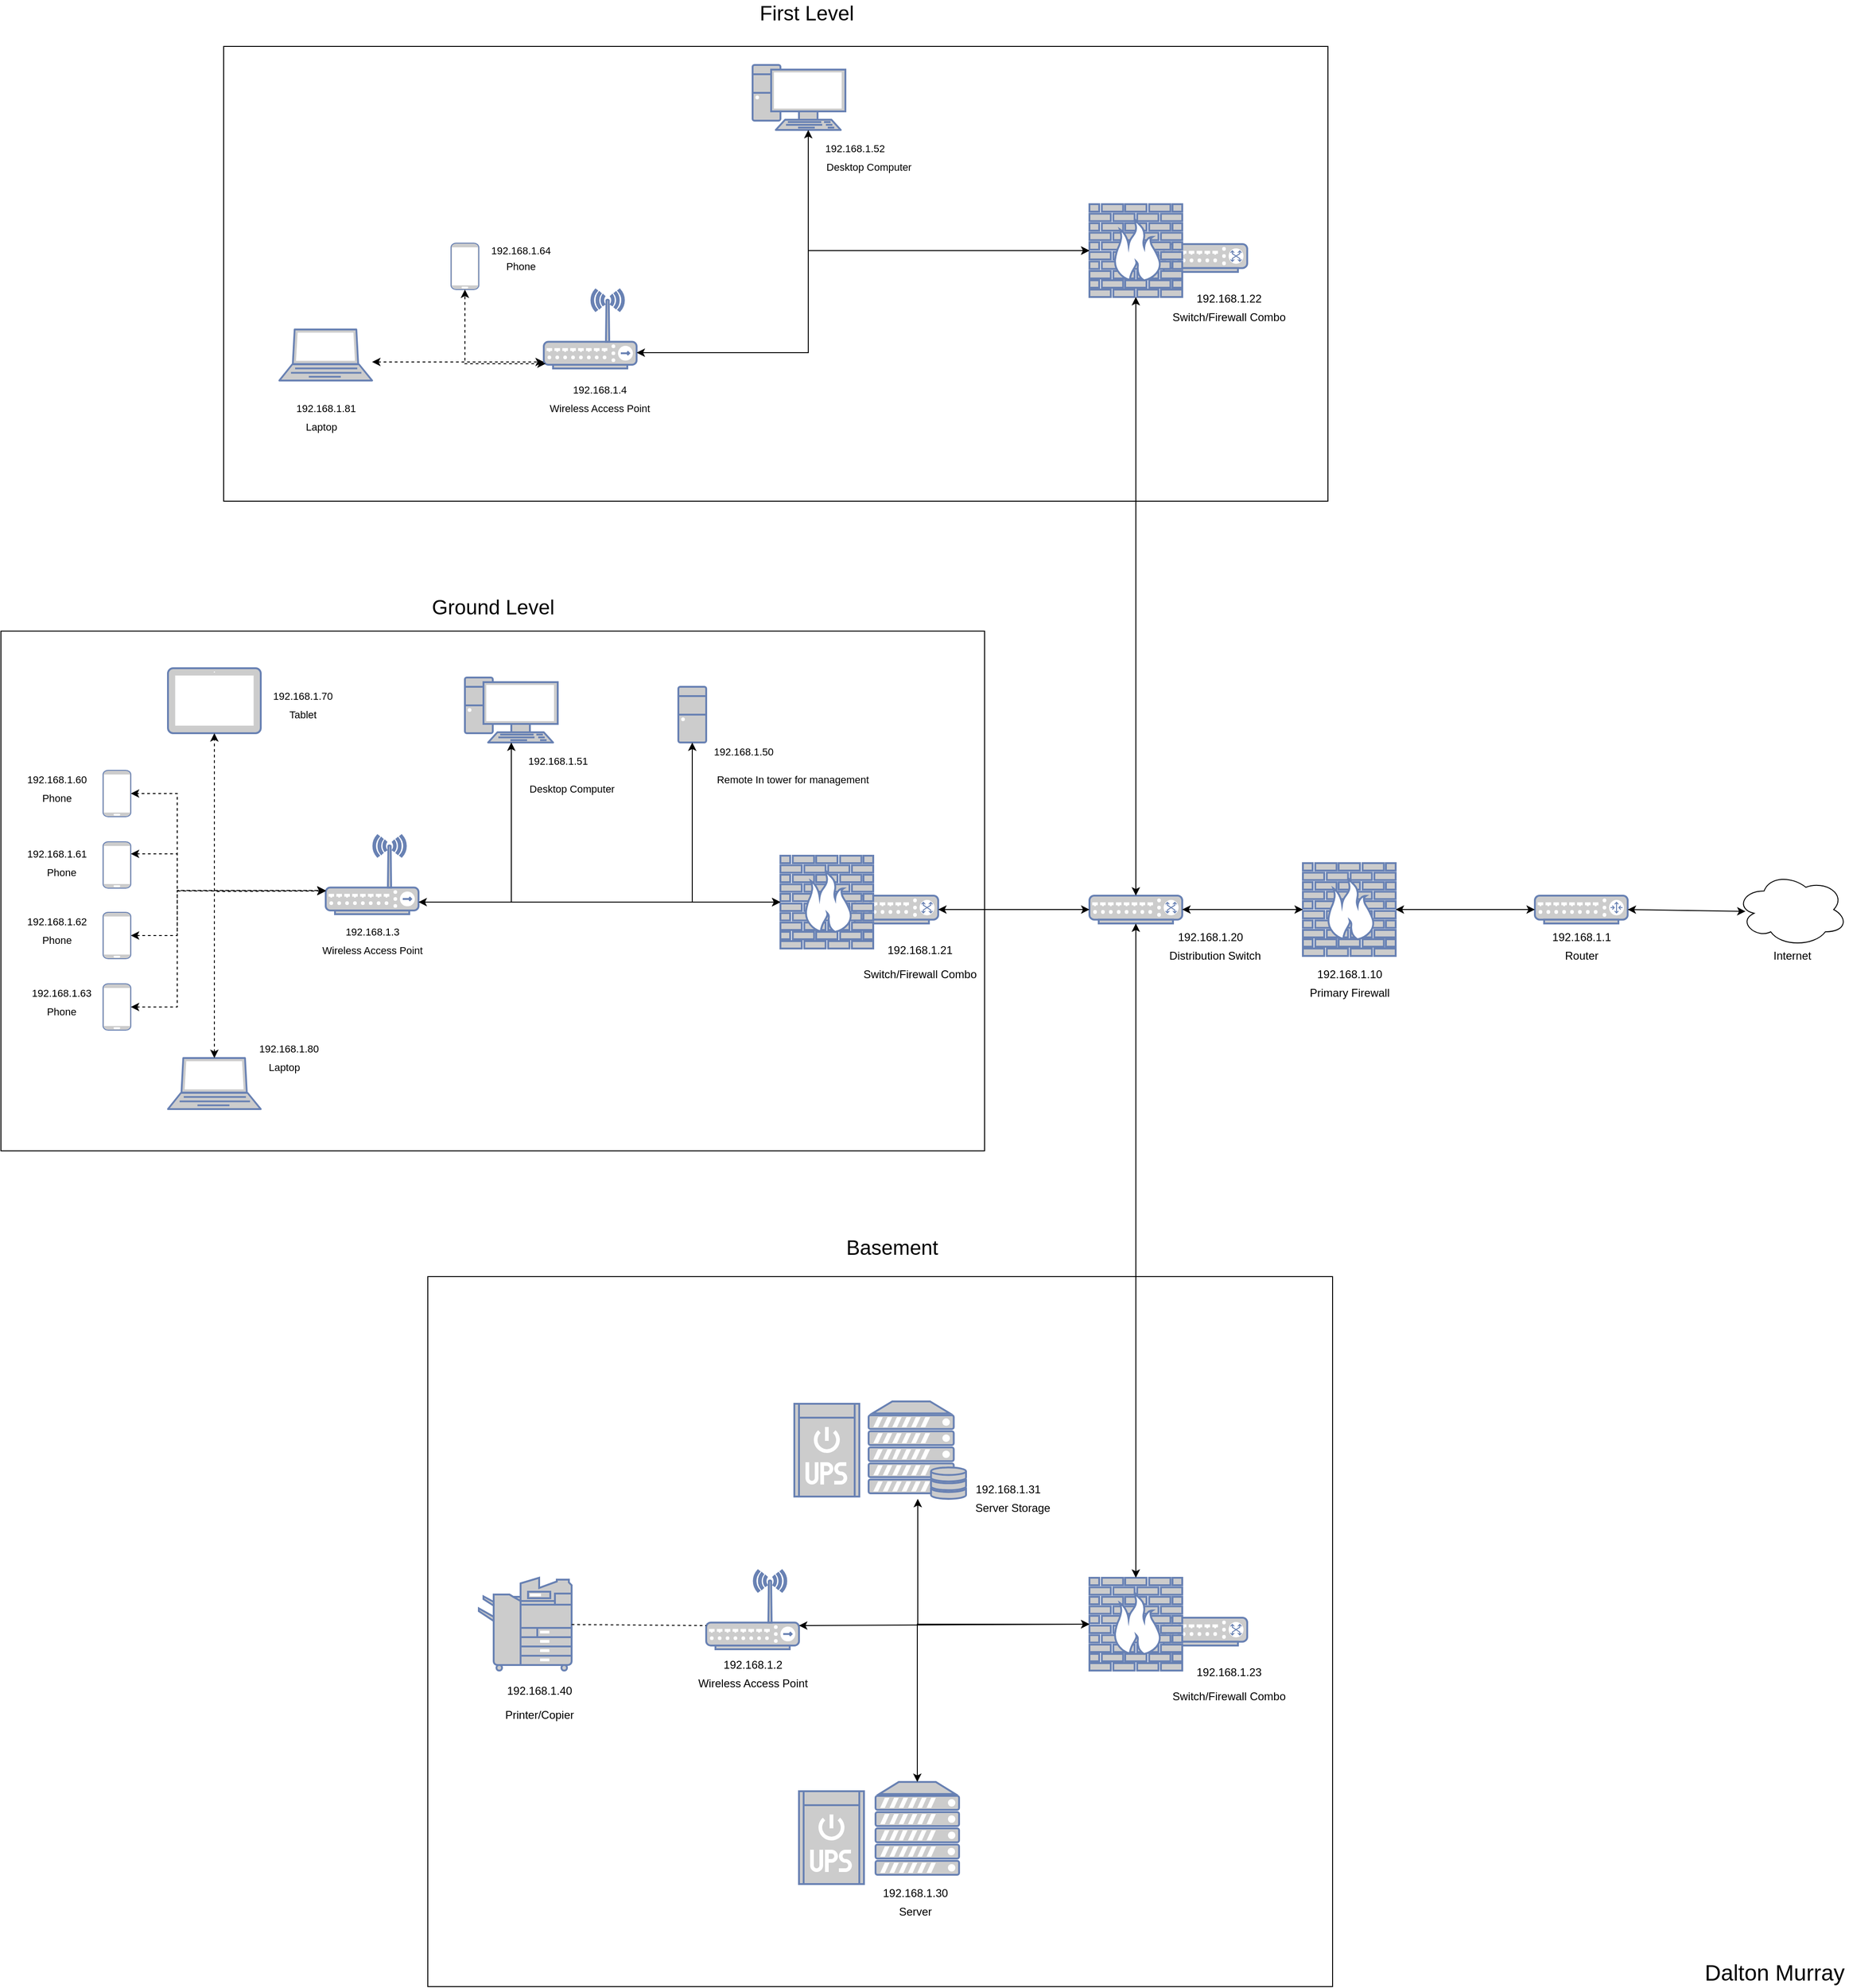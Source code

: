 <mxfile version="16.4.0" type="device"><diagram id="HFTEAnFhSsdJq4l9cWfo" name="Page-1"><mxGraphModel dx="4842" dy="3550" grid="1" gridSize="10" guides="1" tooltips="1" connect="1" arrows="1" fold="1" page="1" pageScale="1" pageWidth="850" pageHeight="1100" math="0" shadow="0"><root><mxCell id="0"/><mxCell id="1" parent="0"/><mxCell id="MBl2_5pNfqKWK6z7A3hi-167" value="" style="rounded=0;whiteSpace=wrap;html=1;fontSize=11;" vertex="1" parent="1"><mxGeometry x="150" y="-380" width="1190" height="490" as="geometry"/></mxCell><mxCell id="MBl2_5pNfqKWK6z7A3hi-140" value="" style="rounded=0;whiteSpace=wrap;html=1;fontSize=11;" vertex="1" parent="1"><mxGeometry x="-90" y="250" width="1060" height="560" as="geometry"/></mxCell><mxCell id="MBl2_5pNfqKWK6z7A3hi-94" value="" style="rounded=0;whiteSpace=wrap;html=1;fontSize=22;" vertex="1" parent="1"><mxGeometry x="370" y="945.5" width="975" height="765" as="geometry"/></mxCell><mxCell id="MBl2_5pNfqKWK6z7A3hi-2" value="" style="fontColor=#0066CC;verticalAlign=top;verticalLabelPosition=bottom;labelPosition=center;align=center;html=1;outlineConnect=0;fillColor=#CCCCCC;strokeColor=#6881B3;gradientColor=none;gradientDirection=north;strokeWidth=2;shape=mxgraph.networks.router;" vertex="1" parent="1"><mxGeometry x="1563" y="535" width="100" height="30" as="geometry"/></mxCell><mxCell id="MBl2_5pNfqKWK6z7A3hi-5" value="" style="fontColor=#0066CC;verticalAlign=top;verticalLabelPosition=bottom;labelPosition=center;align=center;html=1;outlineConnect=0;fillColor=#CCCCCC;strokeColor=#6881B3;gradientColor=none;gradientDirection=north;strokeWidth=2;shape=mxgraph.networks.firewall;" vertex="1" parent="1"><mxGeometry x="1313" y="500" width="100" height="100" as="geometry"/></mxCell><mxCell id="MBl2_5pNfqKWK6z7A3hi-6" value="" style="fontColor=#0066CC;verticalAlign=top;verticalLabelPosition=bottom;labelPosition=center;align=center;html=1;outlineConnect=0;fillColor=#CCCCCC;strokeColor=#6881B3;gradientColor=none;gradientDirection=north;strokeWidth=2;shape=mxgraph.networks.switch;" vertex="1" parent="1"><mxGeometry x="1083" y="535" width="100" height="30" as="geometry"/></mxCell><mxCell id="MBl2_5pNfqKWK6z7A3hi-7" value="192.168.1.1" style="text;html=1;align=center;verticalAlign=middle;resizable=0;points=[];autosize=1;strokeColor=none;fillColor=none;" vertex="1" parent="1"><mxGeometry x="1573" y="570" width="80" height="20" as="geometry"/></mxCell><mxCell id="MBl2_5pNfqKWK6z7A3hi-8" value="192.168.1.10" style="text;html=1;align=center;verticalAlign=middle;resizable=0;points=[];autosize=1;strokeColor=none;fillColor=none;" vertex="1" parent="1"><mxGeometry x="1318" y="610" width="90" height="20" as="geometry"/></mxCell><mxCell id="MBl2_5pNfqKWK6z7A3hi-9" value="192.168.1.20" style="text;html=1;align=center;verticalAlign=middle;resizable=0;points=[];autosize=1;strokeColor=none;fillColor=none;" vertex="1" parent="1"><mxGeometry x="1168" y="570" width="90" height="20" as="geometry"/></mxCell><mxCell id="MBl2_5pNfqKWK6z7A3hi-11" value="" style="endArrow=classic;startArrow=classic;html=1;rounded=0;entryX=0;entryY=0.5;entryDx=0;entryDy=0;entryPerimeter=0;exitX=1;exitY=0.5;exitDx=0;exitDy=0;exitPerimeter=0;" edge="1" parent="1" source="MBl2_5pNfqKWK6z7A3hi-5" target="MBl2_5pNfqKWK6z7A3hi-2"><mxGeometry width="50" height="50" relative="1" as="geometry"><mxPoint x="1493" y="680" as="sourcePoint"/><mxPoint x="1543" y="630" as="targetPoint"/></mxGeometry></mxCell><mxCell id="MBl2_5pNfqKWK6z7A3hi-12" value="" style="endArrow=classic;startArrow=classic;html=1;rounded=0;entryX=0;entryY=0.5;entryDx=0;entryDy=0;entryPerimeter=0;" edge="1" parent="1" source="MBl2_5pNfqKWK6z7A3hi-6" target="MBl2_5pNfqKWK6z7A3hi-5"><mxGeometry width="50" height="50" relative="1" as="geometry"><mxPoint x="1133" y="680" as="sourcePoint"/><mxPoint x="1183" y="630" as="targetPoint"/></mxGeometry></mxCell><mxCell id="MBl2_5pNfqKWK6z7A3hi-32" value="" style="fontColor=#0066CC;verticalAlign=top;verticalLabelPosition=bottom;labelPosition=center;align=center;html=1;outlineConnect=0;fillColor=#CCCCCC;strokeColor=#6881B3;gradientColor=none;gradientDirection=north;strokeWidth=2;shape=mxgraph.networks.switch;" vertex="1" parent="1"><mxGeometry x="820" y="535" width="100" height="30" as="geometry"/></mxCell><mxCell id="MBl2_5pNfqKWK6z7A3hi-33" value="" style="fontColor=#0066CC;verticalAlign=top;verticalLabelPosition=bottom;labelPosition=center;align=center;html=1;outlineConnect=0;fillColor=#CCCCCC;strokeColor=#6881B3;gradientColor=none;gradientDirection=north;strokeWidth=2;shape=mxgraph.networks.firewall;" vertex="1" parent="1"><mxGeometry x="750" y="492" width="100" height="100" as="geometry"/></mxCell><mxCell id="MBl2_5pNfqKWK6z7A3hi-34" value="192.168.1.21" style="text;html=1;align=center;verticalAlign=middle;resizable=0;points=[];autosize=1;strokeColor=none;fillColor=none;" vertex="1" parent="1"><mxGeometry x="855" y="584" width="90" height="20" as="geometry"/></mxCell><mxCell id="MBl2_5pNfqKWK6z7A3hi-39" value="" style="fontColor=#0066CC;verticalAlign=top;verticalLabelPosition=bottom;labelPosition=center;align=center;html=1;outlineConnect=0;fillColor=#CCCCCC;strokeColor=#6881B3;gradientColor=none;gradientDirection=north;strokeWidth=2;shape=mxgraph.networks.switch;" vertex="1" parent="1"><mxGeometry x="1153" y="-167" width="100" height="30" as="geometry"/></mxCell><mxCell id="MBl2_5pNfqKWK6z7A3hi-40" value="" style="fontColor=#0066CC;verticalAlign=top;verticalLabelPosition=bottom;labelPosition=center;align=center;html=1;outlineConnect=0;fillColor=#CCCCCC;strokeColor=#6881B3;gradientColor=none;gradientDirection=north;strokeWidth=2;shape=mxgraph.networks.firewall;" vertex="1" parent="1"><mxGeometry x="1083" y="-210" width="100" height="100" as="geometry"/></mxCell><mxCell id="MBl2_5pNfqKWK6z7A3hi-41" value="192.168.1.22" style="text;html=1;align=center;verticalAlign=middle;resizable=0;points=[];autosize=1;strokeColor=none;fillColor=none;" vertex="1" parent="1"><mxGeometry x="1188" y="-118" width="90" height="20" as="geometry"/></mxCell><mxCell id="MBl2_5pNfqKWK6z7A3hi-42" value="" style="endArrow=classic;startArrow=classic;html=1;rounded=0;entryX=0;entryY=0.5;entryDx=0;entryDy=0;entryPerimeter=0;" edge="1" parent="1" source="MBl2_5pNfqKWK6z7A3hi-32" target="MBl2_5pNfqKWK6z7A3hi-6"><mxGeometry width="50" height="50" relative="1" as="geometry"><mxPoint x="950" y="700" as="sourcePoint"/><mxPoint x="1000" y="650" as="targetPoint"/></mxGeometry></mxCell><mxCell id="MBl2_5pNfqKWK6z7A3hi-47" value="" style="fontColor=#0066CC;verticalAlign=top;verticalLabelPosition=bottom;labelPosition=center;align=center;html=1;outlineConnect=0;fillColor=#CCCCCC;strokeColor=#6881B3;gradientColor=none;gradientDirection=north;strokeWidth=2;shape=mxgraph.networks.switch;" vertex="1" parent="1"><mxGeometry x="1153" y="1313" width="100" height="30" as="geometry"/></mxCell><mxCell id="MBl2_5pNfqKWK6z7A3hi-48" value="" style="fontColor=#0066CC;verticalAlign=top;verticalLabelPosition=bottom;labelPosition=center;align=center;html=1;outlineConnect=0;fillColor=#CCCCCC;strokeColor=#6881B3;gradientColor=none;gradientDirection=north;strokeWidth=2;shape=mxgraph.networks.firewall;" vertex="1" parent="1"><mxGeometry x="1083" y="1270" width="100" height="100" as="geometry"/></mxCell><mxCell id="MBl2_5pNfqKWK6z7A3hi-49" value="192.168.1.23" style="text;html=1;align=center;verticalAlign=middle;resizable=0;points=[];autosize=1;strokeColor=none;fillColor=none;" vertex="1" parent="1"><mxGeometry x="1188" y="1362" width="90" height="20" as="geometry"/></mxCell><mxCell id="MBl2_5pNfqKWK6z7A3hi-51" value="" style="ellipse;shape=cloud;whiteSpace=wrap;html=1;" vertex="1" parent="1"><mxGeometry x="1780" y="510" width="120" height="80" as="geometry"/></mxCell><mxCell id="MBl2_5pNfqKWK6z7A3hi-52" value="" style="endArrow=classic;startArrow=classic;html=1;rounded=0;entryX=0.083;entryY=0.525;entryDx=0;entryDy=0;entryPerimeter=0;exitX=1;exitY=0.5;exitDx=0;exitDy=0;exitPerimeter=0;" edge="1" parent="1" source="MBl2_5pNfqKWK6z7A3hi-2" target="MBl2_5pNfqKWK6z7A3hi-51"><mxGeometry width="50" height="50" relative="1" as="geometry"><mxPoint x="1540" y="730" as="sourcePoint"/><mxPoint x="1590" y="680" as="targetPoint"/></mxGeometry></mxCell><mxCell id="MBl2_5pNfqKWK6z7A3hi-53" value="Router" style="text;html=1;align=center;verticalAlign=middle;resizable=0;points=[];autosize=1;strokeColor=none;fillColor=none;" vertex="1" parent="1"><mxGeometry x="1588" y="590" width="50" height="20" as="geometry"/></mxCell><mxCell id="MBl2_5pNfqKWK6z7A3hi-54" value="Primary Firewall" style="text;html=1;align=center;verticalAlign=middle;resizable=0;points=[];autosize=1;strokeColor=none;fillColor=none;" vertex="1" parent="1"><mxGeometry x="1313" y="630" width="100" height="20" as="geometry"/></mxCell><mxCell id="MBl2_5pNfqKWK6z7A3hi-55" value="Distribution Switch" style="text;html=1;align=center;verticalAlign=middle;resizable=0;points=[];autosize=1;strokeColor=none;fillColor=none;" vertex="1" parent="1"><mxGeometry x="1163" y="590" width="110" height="20" as="geometry"/></mxCell><mxCell id="MBl2_5pNfqKWK6z7A3hi-56" value="Internet" style="text;html=1;align=center;verticalAlign=middle;resizable=0;points=[];autosize=1;strokeColor=none;fillColor=none;" vertex="1" parent="1"><mxGeometry x="1810" y="590" width="60" height="20" as="geometry"/></mxCell><mxCell id="MBl2_5pNfqKWK6z7A3hi-57" value="Switch/Firewall Combo" style="text;html=1;align=center;verticalAlign=middle;resizable=0;points=[];autosize=1;strokeColor=none;fillColor=none;" vertex="1" parent="1"><mxGeometry x="830" y="610" width="140" height="20" as="geometry"/></mxCell><mxCell id="MBl2_5pNfqKWK6z7A3hi-59" value="Switch/Firewall Combo" style="text;html=1;align=center;verticalAlign=middle;resizable=0;points=[];autosize=1;strokeColor=none;fillColor=none;" vertex="1" parent="1"><mxGeometry x="1163" y="1388" width="140" height="20" as="geometry"/></mxCell><mxCell id="MBl2_5pNfqKWK6z7A3hi-60" value="Basement" style="text;html=1;align=center;verticalAlign=middle;resizable=0;points=[];autosize=1;strokeColor=none;fillColor=none;fontSize=22;" vertex="1" parent="1"><mxGeometry x="815" y="900" width="110" height="30" as="geometry"/></mxCell><mxCell id="MBl2_5pNfqKWK6z7A3hi-61" value="Switch/Firewall Combo" style="text;html=1;align=center;verticalAlign=middle;resizable=0;points=[];autosize=1;strokeColor=none;fillColor=none;" vertex="1" parent="1"><mxGeometry x="1163" y="-98" width="140" height="20" as="geometry"/></mxCell><mxCell id="MBl2_5pNfqKWK6z7A3hi-63" value="" style="fontColor=#0066CC;verticalAlign=top;verticalLabelPosition=bottom;labelPosition=center;align=center;html=1;outlineConnect=0;fillColor=#CCCCCC;strokeColor=#6881B3;gradientColor=none;gradientDirection=north;strokeWidth=2;shape=mxgraph.networks.wireless_hub;" vertex="1" parent="1"><mxGeometry x="670" y="1262" width="100" height="85" as="geometry"/></mxCell><mxCell id="MBl2_5pNfqKWK6z7A3hi-64" value="" style="fontColor=#0066CC;verticalAlign=top;verticalLabelPosition=bottom;labelPosition=center;align=center;html=1;outlineConnect=0;fillColor=#CCCCCC;strokeColor=#6881B3;gradientColor=none;gradientDirection=north;strokeWidth=2;shape=mxgraph.networks.copier;" vertex="1" parent="1"><mxGeometry x="425" y="1270" width="100" height="100" as="geometry"/></mxCell><mxCell id="MBl2_5pNfqKWK6z7A3hi-66" value="" style="fontColor=#0066CC;verticalAlign=top;verticalLabelPosition=bottom;labelPosition=center;align=center;html=1;outlineConnect=0;fillColor=#CCCCCC;strokeColor=#6881B3;gradientColor=none;gradientDirection=north;strokeWidth=2;shape=mxgraph.networks.server;" vertex="1" parent="1"><mxGeometry x="852.5" y="1490" width="90" height="100" as="geometry"/></mxCell><mxCell id="MBl2_5pNfqKWK6z7A3hi-68" value="" style="fontColor=#0066CC;verticalAlign=top;verticalLabelPosition=bottom;labelPosition=center;align=center;html=1;outlineConnect=0;fillColor=#CCCCCC;strokeColor=#6881B3;gradientColor=none;gradientDirection=north;strokeWidth=2;shape=mxgraph.networks.server_storage;" vertex="1" parent="1"><mxGeometry x="845" y="1080" width="105" height="105" as="geometry"/></mxCell><mxCell id="MBl2_5pNfqKWK6z7A3hi-70" value="192.168.1.2" style="text;html=1;align=center;verticalAlign=middle;resizable=0;points=[];autosize=1;strokeColor=none;fillColor=none;" vertex="1" parent="1"><mxGeometry x="680" y="1354" width="80" height="20" as="geometry"/></mxCell><mxCell id="MBl2_5pNfqKWK6z7A3hi-74" value="192.168.1.30" style="text;html=1;align=center;verticalAlign=middle;resizable=0;points=[];autosize=1;strokeColor=none;fillColor=none;" vertex="1" parent="1"><mxGeometry x="850" y="1600" width="90" height="20" as="geometry"/></mxCell><mxCell id="MBl2_5pNfqKWK6z7A3hi-75" value="Server" style="text;html=1;align=center;verticalAlign=middle;resizable=0;points=[];autosize=1;strokeColor=none;fillColor=none;" vertex="1" parent="1"><mxGeometry x="870" y="1620" width="50" height="20" as="geometry"/></mxCell><mxCell id="MBl2_5pNfqKWK6z7A3hi-76" value="192.168.1.31" style="text;html=1;align=center;verticalAlign=middle;resizable=0;points=[];autosize=1;strokeColor=none;fillColor=none;" vertex="1" parent="1"><mxGeometry x="950" y="1165" width="90" height="20" as="geometry"/></mxCell><mxCell id="MBl2_5pNfqKWK6z7A3hi-77" value="Server Storage" style="text;html=1;align=center;verticalAlign=middle;resizable=0;points=[];autosize=1;strokeColor=none;fillColor=none;" vertex="1" parent="1"><mxGeometry x="950" y="1185" width="100" height="20" as="geometry"/></mxCell><mxCell id="MBl2_5pNfqKWK6z7A3hi-78" value="" style="endArrow=none;dashed=1;html=1;rounded=0;entryX=0;entryY=0.7;entryDx=0;entryDy=0;entryPerimeter=0;" edge="1" parent="1" source="MBl2_5pNfqKWK6z7A3hi-64" target="MBl2_5pNfqKWK6z7A3hi-63"><mxGeometry width="50" height="50" relative="1" as="geometry"><mxPoint x="495" y="1470" as="sourcePoint"/><mxPoint x="545" y="1420" as="targetPoint"/></mxGeometry></mxCell><mxCell id="MBl2_5pNfqKWK6z7A3hi-79" value="Wireless Access Point" style="text;html=1;align=center;verticalAlign=middle;resizable=0;points=[];autosize=1;strokeColor=none;fillColor=none;" vertex="1" parent="1"><mxGeometry x="655" y="1374" width="130" height="20" as="geometry"/></mxCell><mxCell id="MBl2_5pNfqKWK6z7A3hi-80" value="192.168.1.40" style="text;html=1;align=center;verticalAlign=middle;resizable=0;points=[];autosize=1;strokeColor=none;fillColor=none;" vertex="1" parent="1"><mxGeometry x="445" y="1382" width="90" height="20" as="geometry"/></mxCell><mxCell id="MBl2_5pNfqKWK6z7A3hi-83" value="Printer/Copier" style="text;html=1;align=center;verticalAlign=middle;resizable=0;points=[];autosize=1;strokeColor=none;fillColor=none;" vertex="1" parent="1"><mxGeometry x="445" y="1408" width="90" height="20" as="geometry"/></mxCell><mxCell id="MBl2_5pNfqKWK6z7A3hi-85" value="" style="endArrow=classic;startArrow=classic;html=1;rounded=0;fontSize=22;entryX=0.5;entryY=1;entryDx=0;entryDy=0;entryPerimeter=0;" edge="1" parent="1" source="MBl2_5pNfqKWK6z7A3hi-48" target="MBl2_5pNfqKWK6z7A3hi-6"><mxGeometry width="50" height="50" relative="1" as="geometry"><mxPoint x="1080" y="830" as="sourcePoint"/><mxPoint x="1130" y="780" as="targetPoint"/></mxGeometry></mxCell><mxCell id="MBl2_5pNfqKWK6z7A3hi-89" value="" style="endArrow=classic;startArrow=classic;html=1;rounded=0;fontSize=22;entryX=0;entryY=0.5;entryDx=0;entryDy=0;entryPerimeter=0;exitX=1;exitY=0.7;exitDx=0;exitDy=0;exitPerimeter=0;" edge="1" parent="1" source="MBl2_5pNfqKWK6z7A3hi-63" target="MBl2_5pNfqKWK6z7A3hi-48"><mxGeometry width="50" height="50" relative="1" as="geometry"><mxPoint x="900" y="1370" as="sourcePoint"/><mxPoint x="950" y="1320" as="targetPoint"/></mxGeometry></mxCell><mxCell id="MBl2_5pNfqKWK6z7A3hi-96" value="" style="fontColor=#0066CC;verticalAlign=top;verticalLabelPosition=bottom;labelPosition=center;align=center;html=1;outlineConnect=0;fillColor=#CCCCCC;strokeColor=#6881B3;gradientColor=none;gradientDirection=north;strokeWidth=2;shape=mxgraph.networks.wireless_hub;fontSize=22;" vertex="1" parent="1"><mxGeometry x="260" y="470" width="100" height="85" as="geometry"/></mxCell><mxCell id="MBl2_5pNfqKWK6z7A3hi-97" style="edgeStyle=orthogonalEdgeStyle;rounded=0;orthogonalLoop=1;jettySize=auto;html=1;exitX=0.5;exitY=1;exitDx=0;exitDy=0;exitPerimeter=0;fontSize=22;" edge="1" parent="1" source="MBl2_5pNfqKWK6z7A3hi-96" target="MBl2_5pNfqKWK6z7A3hi-96"><mxGeometry relative="1" as="geometry"/></mxCell><mxCell id="MBl2_5pNfqKWK6z7A3hi-98" value="" style="fontColor=#0066CC;verticalAlign=top;verticalLabelPosition=bottom;labelPosition=center;align=center;html=1;outlineConnect=0;fillColor=#CCCCCC;strokeColor=#6881B3;gradientColor=none;gradientDirection=north;strokeWidth=2;shape=mxgraph.networks.pc;fontSize=22;" vertex="1" parent="1"><mxGeometry x="410" y="300" width="100" height="70" as="geometry"/></mxCell><mxCell id="MBl2_5pNfqKWK6z7A3hi-100" value="" style="fontColor=#0066CC;verticalAlign=top;verticalLabelPosition=bottom;labelPosition=center;align=center;html=1;outlineConnect=0;fillColor=#CCCCCC;strokeColor=#6881B3;gradientColor=none;gradientDirection=north;strokeWidth=2;shape=mxgraph.networks.desktop_pc;fontSize=22;" vertex="1" parent="1"><mxGeometry x="640" y="310" width="30" height="60" as="geometry"/></mxCell><mxCell id="MBl2_5pNfqKWK6z7A3hi-101" value="" style="endArrow=classic;startArrow=classic;html=1;rounded=0;fontSize=22;entryX=0.5;entryY=1;entryDx=0;entryDy=0;entryPerimeter=0;edgeStyle=orthogonalEdgeStyle;" edge="1" parent="1" source="MBl2_5pNfqKWK6z7A3hi-33" target="MBl2_5pNfqKWK6z7A3hi-100"><mxGeometry width="50" height="50" relative="1" as="geometry"><mxPoint x="650" y="550" as="sourcePoint"/><mxPoint x="570" y="560" as="targetPoint"/></mxGeometry></mxCell><mxCell id="MBl2_5pNfqKWK6z7A3hi-102" value="192.168.1.50" style="text;html=1;align=center;verticalAlign=middle;resizable=0;points=[];autosize=1;strokeColor=none;fillColor=none;fontSize=11;" vertex="1" parent="1"><mxGeometry x="670" y="370" width="80" height="20" as="geometry"/></mxCell><mxCell id="MBl2_5pNfqKWK6z7A3hi-103" value="Remote In tower for management" style="text;html=1;align=center;verticalAlign=middle;resizable=0;points=[];autosize=1;strokeColor=none;fillColor=none;fontSize=11;" vertex="1" parent="1"><mxGeometry x="672.5" y="400" width="180" height="20" as="geometry"/></mxCell><mxCell id="MBl2_5pNfqKWK6z7A3hi-104" value="" style="endArrow=classic;startArrow=classic;html=1;rounded=0;fontSize=11;edgeStyle=orthogonalEdgeStyle;exitX=0;exitY=0.5;exitDx=0;exitDy=0;exitPerimeter=0;" edge="1" parent="1" source="MBl2_5pNfqKWK6z7A3hi-33" target="MBl2_5pNfqKWK6z7A3hi-98"><mxGeometry width="50" height="50" relative="1" as="geometry"><mxPoint x="470" y="500" as="sourcePoint"/><mxPoint x="520" y="450" as="targetPoint"/></mxGeometry></mxCell><mxCell id="MBl2_5pNfqKWK6z7A3hi-105" value="" style="endArrow=classic;startArrow=classic;html=1;rounded=0;fontSize=11;edgeStyle=orthogonalEdgeStyle;" edge="1" parent="1" source="MBl2_5pNfqKWK6z7A3hi-48" target="MBl2_5pNfqKWK6z7A3hi-68"><mxGeometry width="50" height="50" relative="1" as="geometry"><mxPoint x="870" y="1290" as="sourcePoint"/><mxPoint x="920" y="1240" as="targetPoint"/><Array as="points"><mxPoint x="898" y="1320"/></Array></mxGeometry></mxCell><mxCell id="MBl2_5pNfqKWK6z7A3hi-107" value="" style="endArrow=classic;startArrow=classic;html=1;rounded=0;fontSize=11;edgeStyle=orthogonalEdgeStyle;exitX=0.5;exitY=0;exitDx=0;exitDy=0;exitPerimeter=0;" edge="1" parent="1" source="MBl2_5pNfqKWK6z7A3hi-66" target="MBl2_5pNfqKWK6z7A3hi-48"><mxGeometry width="50" height="50" relative="1" as="geometry"><mxPoint x="890" y="1430" as="sourcePoint"/><mxPoint x="940" y="1380" as="targetPoint"/><Array as="points"><mxPoint x="898" y="1320"/></Array></mxGeometry></mxCell><mxCell id="MBl2_5pNfqKWK6z7A3hi-110" value="" style="endArrow=classic;startArrow=classic;html=1;rounded=0;fontSize=11;entryX=0;entryY=0.5;entryDx=0;entryDy=0;entryPerimeter=0;" edge="1" parent="1" target="MBl2_5pNfqKWK6z7A3hi-33"><mxGeometry width="50" height="50" relative="1" as="geometry"><mxPoint x="360" y="542" as="sourcePoint"/><mxPoint x="430" y="560" as="targetPoint"/></mxGeometry></mxCell><mxCell id="MBl2_5pNfqKWK6z7A3hi-112" value="192.168.1.51" style="text;html=1;align=center;verticalAlign=middle;resizable=0;points=[];autosize=1;strokeColor=none;fillColor=none;fontSize=11;" vertex="1" parent="1"><mxGeometry x="470" y="380" width="80" height="20" as="geometry"/></mxCell><mxCell id="MBl2_5pNfqKWK6z7A3hi-113" value="Desktop Computer" style="text;html=1;align=center;verticalAlign=middle;resizable=0;points=[];autosize=1;strokeColor=none;fillColor=none;fontSize=11;" vertex="1" parent="1"><mxGeometry x="470" y="410" width="110" height="20" as="geometry"/></mxCell><mxCell id="MBl2_5pNfqKWK6z7A3hi-114" value="192.168.1.3" style="text;html=1;align=center;verticalAlign=middle;resizable=0;points=[];autosize=1;strokeColor=none;fillColor=none;fontSize=11;" vertex="1" parent="1"><mxGeometry x="275" y="564" width="70" height="20" as="geometry"/></mxCell><mxCell id="MBl2_5pNfqKWK6z7A3hi-115" value="Wireless Access Point" style="text;html=1;align=center;verticalAlign=middle;resizable=0;points=[];autosize=1;strokeColor=none;fillColor=none;fontSize=11;" vertex="1" parent="1"><mxGeometry x="250" y="584" width="120" height="20" as="geometry"/></mxCell><mxCell id="MBl2_5pNfqKWK6z7A3hi-116" value="" style="fontColor=#0066CC;verticalAlign=top;verticalLabelPosition=bottom;labelPosition=center;align=center;html=1;outlineConnect=0;fillColor=#CCCCCC;strokeColor=#6881B3;gradientColor=none;gradientDirection=north;strokeWidth=2;shape=mxgraph.networks.mobile;fontSize=11;" vertex="1" parent="1"><mxGeometry x="20" y="400" width="30" height="50" as="geometry"/></mxCell><mxCell id="MBl2_5pNfqKWK6z7A3hi-117" value="" style="fontColor=#0066CC;verticalAlign=top;verticalLabelPosition=bottom;labelPosition=center;align=center;html=1;outlineConnect=0;fillColor=#CCCCCC;strokeColor=#6881B3;gradientColor=none;gradientDirection=north;strokeWidth=2;shape=mxgraph.networks.mobile;fontSize=11;" vertex="1" parent="1"><mxGeometry x="20" y="477" width="30" height="50" as="geometry"/></mxCell><mxCell id="MBl2_5pNfqKWK6z7A3hi-118" value="" style="fontColor=#0066CC;verticalAlign=top;verticalLabelPosition=bottom;labelPosition=center;align=center;html=1;outlineConnect=0;fillColor=#CCCCCC;strokeColor=#6881B3;gradientColor=none;gradientDirection=north;strokeWidth=2;shape=mxgraph.networks.mobile;fontSize=11;" vertex="1" parent="1"><mxGeometry x="20" y="553" width="30" height="50" as="geometry"/></mxCell><mxCell id="MBl2_5pNfqKWK6z7A3hi-119" value="" style="fontColor=#0066CC;verticalAlign=top;verticalLabelPosition=bottom;labelPosition=center;align=center;html=1;outlineConnect=0;fillColor=#CCCCCC;strokeColor=#6881B3;gradientColor=none;gradientDirection=north;strokeWidth=2;shape=mxgraph.networks.mobile;fontSize=11;" vertex="1" parent="1"><mxGeometry x="20" y="630" width="30" height="50" as="geometry"/></mxCell><mxCell id="MBl2_5pNfqKWK6z7A3hi-120" value="" style="fontColor=#0066CC;verticalAlign=top;verticalLabelPosition=bottom;labelPosition=center;align=center;html=1;outlineConnect=0;fillColor=#CCCCCC;strokeColor=#6881B3;gradientColor=none;gradientDirection=north;strokeWidth=2;shape=mxgraph.networks.laptop;fontSize=11;" vertex="1" parent="1"><mxGeometry x="90" y="710" width="100" height="55" as="geometry"/></mxCell><mxCell id="MBl2_5pNfqKWK6z7A3hi-121" value="" style="fontColor=#0066CC;verticalAlign=top;verticalLabelPosition=bottom;labelPosition=center;align=center;html=1;outlineConnect=0;fillColor=#CCCCCC;strokeColor=#6881B3;gradientColor=none;gradientDirection=north;strokeWidth=2;shape=mxgraph.networks.tablet;fontSize=11;" vertex="1" parent="1"><mxGeometry x="90" y="290" width="100" height="70" as="geometry"/></mxCell><mxCell id="MBl2_5pNfqKWK6z7A3hi-122" value="" style="endArrow=classic;startArrow=classic;html=1;rounded=0;fontSize=11;edgeStyle=orthogonalEdgeStyle;dashed=1;" edge="1" parent="1" source="MBl2_5pNfqKWK6z7A3hi-117" target="MBl2_5pNfqKWK6z7A3hi-96"><mxGeometry width="50" height="50" relative="1" as="geometry"><mxPoint x="100" y="520" as="sourcePoint"/><mxPoint x="190" y="550" as="targetPoint"/><Array as="points"><mxPoint x="100" y="490"/><mxPoint x="100" y="530"/></Array></mxGeometry></mxCell><mxCell id="MBl2_5pNfqKWK6z7A3hi-123" value="" style="endArrow=classic;startArrow=classic;html=1;rounded=0;fontSize=11;edgeStyle=orthogonalEdgeStyle;entryX=0;entryY=0.7;entryDx=0;entryDy=0;entryPerimeter=0;dashed=1;" edge="1" parent="1" source="MBl2_5pNfqKWK6z7A3hi-118" target="MBl2_5pNfqKWK6z7A3hi-96"><mxGeometry width="50" height="50" relative="1" as="geometry"><mxPoint x="120" y="600" as="sourcePoint"/><mxPoint x="170" y="550" as="targetPoint"/><Array as="points"><mxPoint x="100" y="578"/><mxPoint x="100" y="529"/></Array></mxGeometry></mxCell><mxCell id="MBl2_5pNfqKWK6z7A3hi-124" value="" style="endArrow=classic;startArrow=classic;html=1;rounded=0;dashed=1;fontSize=11;edgeStyle=orthogonalEdgeStyle;entryX=0;entryY=0.7;entryDx=0;entryDy=0;entryPerimeter=0;" edge="1" parent="1" source="MBl2_5pNfqKWK6z7A3hi-119" target="MBl2_5pNfqKWK6z7A3hi-96"><mxGeometry width="50" height="50" relative="1" as="geometry"><mxPoint x="110" y="660" as="sourcePoint"/><mxPoint x="190" y="570" as="targetPoint"/><Array as="points"><mxPoint x="100" y="655"/><mxPoint x="100" y="530"/></Array></mxGeometry></mxCell><mxCell id="MBl2_5pNfqKWK6z7A3hi-125" value="" style="endArrow=classic;startArrow=classic;html=1;rounded=0;dashed=1;fontSize=11;edgeStyle=orthogonalEdgeStyle;entryX=1;entryY=0.5;entryDx=0;entryDy=0;entryPerimeter=0;" edge="1" parent="1" target="MBl2_5pNfqKWK6z7A3hi-116"><mxGeometry width="50" height="50" relative="1" as="geometry"><mxPoint x="260" y="530" as="sourcePoint"/><mxPoint x="160" y="430" as="targetPoint"/><Array as="points"><mxPoint x="100" y="530"/><mxPoint x="100" y="425"/></Array></mxGeometry></mxCell><mxCell id="MBl2_5pNfqKWK6z7A3hi-126" value="" style="endArrow=classic;startArrow=classic;html=1;rounded=0;dashed=1;fontSize=11;edgeStyle=orthogonalEdgeStyle;entryX=0.5;entryY=1;entryDx=0;entryDy=0;entryPerimeter=0;" edge="1" parent="1" target="MBl2_5pNfqKWK6z7A3hi-121"><mxGeometry width="50" height="50" relative="1" as="geometry"><mxPoint x="260" y="530" as="sourcePoint"/><mxPoint x="190" y="410" as="targetPoint"/></mxGeometry></mxCell><mxCell id="MBl2_5pNfqKWK6z7A3hi-127" value="" style="endArrow=classic;startArrow=classic;html=1;rounded=0;dashed=1;fontSize=11;edgeStyle=orthogonalEdgeStyle;entryX=0;entryY=0.7;entryDx=0;entryDy=0;entryPerimeter=0;exitX=0.5;exitY=0;exitDx=0;exitDy=0;exitPerimeter=0;" edge="1" parent="1" source="MBl2_5pNfqKWK6z7A3hi-120" target="MBl2_5pNfqKWK6z7A3hi-96"><mxGeometry width="50" height="50" relative="1" as="geometry"><mxPoint x="130" y="650" as="sourcePoint"/><mxPoint x="230" y="540" as="targetPoint"/></mxGeometry></mxCell><mxCell id="MBl2_5pNfqKWK6z7A3hi-128" value="Phone" style="text;html=1;align=center;verticalAlign=middle;resizable=0;points=[];autosize=1;strokeColor=none;fillColor=none;fontSize=11;" vertex="1" parent="1"><mxGeometry x="-55" y="573" width="50" height="20" as="geometry"/></mxCell><mxCell id="MBl2_5pNfqKWK6z7A3hi-129" value="Phone" style="text;html=1;align=center;verticalAlign=middle;resizable=0;points=[];autosize=1;strokeColor=none;fillColor=none;fontSize=11;" vertex="1" parent="1"><mxGeometry x="-50" y="650" width="50" height="20" as="geometry"/></mxCell><mxCell id="MBl2_5pNfqKWK6z7A3hi-130" value="Phone" style="text;html=1;align=center;verticalAlign=middle;resizable=0;points=[];autosize=1;strokeColor=none;fillColor=none;fontSize=11;" vertex="1" parent="1"><mxGeometry x="-50" y="500" width="50" height="20" as="geometry"/></mxCell><mxCell id="MBl2_5pNfqKWK6z7A3hi-131" value="Phone" style="text;html=1;align=center;verticalAlign=middle;resizable=0;points=[];autosize=1;strokeColor=none;fillColor=none;fontSize=11;" vertex="1" parent="1"><mxGeometry x="-55" y="420" width="50" height="20" as="geometry"/></mxCell><mxCell id="MBl2_5pNfqKWK6z7A3hi-132" value="192.168.1.60" style="text;html=1;align=center;verticalAlign=middle;resizable=0;points=[];autosize=1;strokeColor=none;fillColor=none;fontSize=11;" vertex="1" parent="1"><mxGeometry x="-70" y="400" width="80" height="20" as="geometry"/></mxCell><mxCell id="MBl2_5pNfqKWK6z7A3hi-133" value="192.168.1.61" style="text;html=1;align=center;verticalAlign=middle;resizable=0;points=[];autosize=1;strokeColor=none;fillColor=none;fontSize=11;" vertex="1" parent="1"><mxGeometry x="-70" y="480" width="80" height="20" as="geometry"/></mxCell><mxCell id="MBl2_5pNfqKWK6z7A3hi-134" value="192.168.1.62" style="text;html=1;align=center;verticalAlign=middle;resizable=0;points=[];autosize=1;strokeColor=none;fillColor=none;fontSize=11;" vertex="1" parent="1"><mxGeometry x="-70" y="553" width="80" height="20" as="geometry"/></mxCell><mxCell id="MBl2_5pNfqKWK6z7A3hi-135" value="192.168.1.63" style="text;html=1;align=center;verticalAlign=middle;resizable=0;points=[];autosize=1;strokeColor=none;fillColor=none;fontSize=11;" vertex="1" parent="1"><mxGeometry x="-65" y="630" width="80" height="20" as="geometry"/></mxCell><mxCell id="MBl2_5pNfqKWK6z7A3hi-136" value="192.168.1.70" style="text;html=1;align=center;verticalAlign=middle;resizable=0;points=[];autosize=1;strokeColor=none;fillColor=none;fontSize=11;" vertex="1" parent="1"><mxGeometry x="195" y="310" width="80" height="20" as="geometry"/></mxCell><mxCell id="MBl2_5pNfqKWK6z7A3hi-137" value="Tablet" style="text;html=1;align=center;verticalAlign=middle;resizable=0;points=[];autosize=1;strokeColor=none;fillColor=none;fontSize=11;" vertex="1" parent="1"><mxGeometry x="215" y="330" width="40" height="20" as="geometry"/></mxCell><mxCell id="MBl2_5pNfqKWK6z7A3hi-138" value="192.168.1.80" style="text;html=1;align=center;verticalAlign=middle;resizable=0;points=[];autosize=1;strokeColor=none;fillColor=none;fontSize=11;" vertex="1" parent="1"><mxGeometry x="180" y="690" width="80" height="20" as="geometry"/></mxCell><mxCell id="MBl2_5pNfqKWK6z7A3hi-139" value="Laptop" style="text;html=1;align=center;verticalAlign=middle;resizable=0;points=[];autosize=1;strokeColor=none;fillColor=none;fontSize=11;" vertex="1" parent="1"><mxGeometry x="190" y="710" width="50" height="20" as="geometry"/></mxCell><mxCell id="MBl2_5pNfqKWK6z7A3hi-141" value="Ground Level" style="text;html=1;align=center;verticalAlign=middle;resizable=0;points=[];autosize=1;strokeColor=none;fillColor=none;fontSize=22;" vertex="1" parent="1"><mxGeometry x="365" y="210" width="150" height="30" as="geometry"/></mxCell><mxCell id="MBl2_5pNfqKWK6z7A3hi-142" value="" style="endArrow=classic;startArrow=classic;html=1;rounded=0;fontSize=11;entryX=0.5;entryY=1;entryDx=0;entryDy=0;entryPerimeter=0;" edge="1" parent="1" source="MBl2_5pNfqKWK6z7A3hi-6" target="MBl2_5pNfqKWK6z7A3hi-40"><mxGeometry width="50" height="50" relative="1" as="geometry"><mxPoint x="1100" y="130" as="sourcePoint"/><mxPoint x="1150" y="80" as="targetPoint"/></mxGeometry></mxCell><mxCell id="MBl2_5pNfqKWK6z7A3hi-143" value="" style="fontColor=#0066CC;verticalAlign=top;verticalLabelPosition=bottom;labelPosition=center;align=center;html=1;outlineConnect=0;fillColor=#CCCCCC;strokeColor=#6881B3;gradientColor=none;gradientDirection=north;strokeWidth=2;shape=mxgraph.networks.ups_small;fontSize=11;" vertex="1" parent="1"><mxGeometry x="765" y="1082.5" width="70" height="100" as="geometry"/></mxCell><mxCell id="MBl2_5pNfqKWK6z7A3hi-144" value="" style="fontColor=#0066CC;verticalAlign=top;verticalLabelPosition=bottom;labelPosition=center;align=center;html=1;outlineConnect=0;fillColor=#CCCCCC;strokeColor=#6881B3;gradientColor=none;gradientDirection=north;strokeWidth=2;shape=mxgraph.networks.ups_small;fontSize=11;" vertex="1" parent="1"><mxGeometry x="770" y="1500" width="70" height="100" as="geometry"/></mxCell><mxCell id="MBl2_5pNfqKWK6z7A3hi-147" value="" style="fontColor=#0066CC;verticalAlign=top;verticalLabelPosition=bottom;labelPosition=center;align=center;html=1;outlineConnect=0;fillColor=#CCCCCC;strokeColor=#6881B3;gradientColor=none;gradientDirection=north;strokeWidth=2;shape=mxgraph.networks.wireless_hub;fontSize=22;" vertex="1" parent="1"><mxGeometry x="495" y="-118" width="100" height="85" as="geometry"/></mxCell><mxCell id="MBl2_5pNfqKWK6z7A3hi-148" value="192.168.1.4" style="text;html=1;align=center;verticalAlign=middle;resizable=0;points=[];autosize=1;strokeColor=none;fillColor=none;fontSize=11;" vertex="1" parent="1"><mxGeometry x="520" y="-20" width="70" height="20" as="geometry"/></mxCell><mxCell id="MBl2_5pNfqKWK6z7A3hi-149" value="Wireless Access Point" style="text;html=1;align=center;verticalAlign=middle;resizable=0;points=[];autosize=1;strokeColor=none;fillColor=none;fontSize=11;" vertex="1" parent="1"><mxGeometry x="495" width="120" height="20" as="geometry"/></mxCell><mxCell id="MBl2_5pNfqKWK6z7A3hi-150" value="" style="fontColor=#0066CC;verticalAlign=top;verticalLabelPosition=bottom;labelPosition=center;align=center;html=1;outlineConnect=0;fillColor=#CCCCCC;strokeColor=#6881B3;gradientColor=none;gradientDirection=north;strokeWidth=2;shape=mxgraph.networks.pc;fontSize=22;" vertex="1" parent="1"><mxGeometry x="720" y="-360" width="100" height="70" as="geometry"/></mxCell><mxCell id="MBl2_5pNfqKWK6z7A3hi-151" value="192.168.1.52" style="text;html=1;align=center;verticalAlign=middle;resizable=0;points=[];autosize=1;strokeColor=none;fillColor=none;fontSize=11;" vertex="1" parent="1"><mxGeometry x="790" y="-280" width="80" height="20" as="geometry"/></mxCell><mxCell id="MBl2_5pNfqKWK6z7A3hi-152" value="Desktop Computer" style="text;html=1;align=center;verticalAlign=middle;resizable=0;points=[];autosize=1;strokeColor=none;fillColor=none;fontSize=11;" vertex="1" parent="1"><mxGeometry x="790" y="-260" width="110" height="20" as="geometry"/></mxCell><mxCell id="MBl2_5pNfqKWK6z7A3hi-153" value="" style="endArrow=classic;startArrow=classic;html=1;rounded=0;fontSize=11;edgeStyle=orthogonalEdgeStyle;exitX=0;exitY=0.5;exitDx=0;exitDy=0;exitPerimeter=0;" edge="1" parent="1" source="MBl2_5pNfqKWK6z7A3hi-40" target="MBl2_5pNfqKWK6z7A3hi-150"><mxGeometry width="50" height="50" relative="1" as="geometry"><mxPoint x="850" y="-100" as="sourcePoint"/><mxPoint x="900" y="-150" as="targetPoint"/><Array as="points"><mxPoint x="780" y="-160"/></Array></mxGeometry></mxCell><mxCell id="MBl2_5pNfqKWK6z7A3hi-154" value="" style="endArrow=classic;startArrow=classic;html=1;rounded=0;fontSize=11;entryX=0;entryY=0.5;entryDx=0;entryDy=0;entryPerimeter=0;edgeStyle=orthogonalEdgeStyle;" edge="1" parent="1" source="MBl2_5pNfqKWK6z7A3hi-147" target="MBl2_5pNfqKWK6z7A3hi-40"><mxGeometry width="50" height="50" relative="1" as="geometry"><mxPoint x="780" y="-30" as="sourcePoint"/><mxPoint x="830" y="-80" as="targetPoint"/><Array as="points"><mxPoint x="780" y="-50"/><mxPoint x="780" y="-160"/></Array></mxGeometry></mxCell><mxCell id="MBl2_5pNfqKWK6z7A3hi-156" value="" style="fontColor=#0066CC;verticalAlign=top;verticalLabelPosition=bottom;labelPosition=center;align=center;html=1;outlineConnect=0;fillColor=#CCCCCC;strokeColor=#6881B3;gradientColor=none;gradientDirection=north;strokeWidth=2;shape=mxgraph.networks.laptop;fontSize=11;" vertex="1" parent="1"><mxGeometry x="210" y="-75" width="100" height="55" as="geometry"/></mxCell><mxCell id="MBl2_5pNfqKWK6z7A3hi-158" value="" style="fontColor=#0066CC;verticalAlign=top;verticalLabelPosition=bottom;labelPosition=center;align=center;html=1;outlineConnect=0;fillColor=#CCCCCC;strokeColor=#6881B3;gradientColor=none;gradientDirection=north;strokeWidth=2;shape=mxgraph.networks.mobile;fontSize=11;" vertex="1" parent="1"><mxGeometry x="395" y="-168" width="30" height="50" as="geometry"/></mxCell><mxCell id="MBl2_5pNfqKWK6z7A3hi-159" value="Phone" style="text;html=1;align=center;verticalAlign=middle;resizable=0;points=[];autosize=1;strokeColor=none;fillColor=none;fontSize=11;" vertex="1" parent="1"><mxGeometry x="445" y="-153" width="50" height="20" as="geometry"/></mxCell><mxCell id="MBl2_5pNfqKWK6z7A3hi-160" value="192.168.1.64" style="text;html=1;align=center;verticalAlign=middle;resizable=0;points=[];autosize=1;strokeColor=none;fillColor=none;fontSize=11;" vertex="1" parent="1"><mxGeometry x="430" y="-170" width="80" height="20" as="geometry"/></mxCell><mxCell id="MBl2_5pNfqKWK6z7A3hi-161" value="192.168.1.81" style="text;html=1;align=center;verticalAlign=middle;resizable=0;points=[];autosize=1;strokeColor=none;fillColor=none;fontSize=11;" vertex="1" parent="1"><mxGeometry x="220" width="80" height="20" as="geometry"/></mxCell><mxCell id="MBl2_5pNfqKWK6z7A3hi-162" value="Laptop" style="text;html=1;align=center;verticalAlign=middle;resizable=0;points=[];autosize=1;strokeColor=none;fillColor=none;fontSize=11;" vertex="1" parent="1"><mxGeometry x="230" y="20" width="50" height="20" as="geometry"/></mxCell><mxCell id="MBl2_5pNfqKWK6z7A3hi-163" value="" style="endArrow=classic;startArrow=classic;html=1;rounded=0;fontSize=11;edgeStyle=orthogonalEdgeStyle;dashed=1;" edge="1" parent="1" source="MBl2_5pNfqKWK6z7A3hi-156" target="MBl2_5pNfqKWK6z7A3hi-147"><mxGeometry width="50" height="50" relative="1" as="geometry"><mxPoint x="370" y="30" as="sourcePoint"/><mxPoint x="420" y="-20" as="targetPoint"/><Array as="points"><mxPoint x="360" y="-40"/><mxPoint x="360" y="-40"/></Array></mxGeometry></mxCell><mxCell id="MBl2_5pNfqKWK6z7A3hi-166" value="" style="endArrow=classic;startArrow=classic;html=1;rounded=0;dashed=1;fontSize=11;entryX=0.5;entryY=1;entryDx=0;entryDy=0;entryPerimeter=0;edgeStyle=orthogonalEdgeStyle;exitX=0.02;exitY=0.94;exitDx=0;exitDy=0;exitPerimeter=0;" edge="1" parent="1" source="MBl2_5pNfqKWK6z7A3hi-147" target="MBl2_5pNfqKWK6z7A3hi-158"><mxGeometry width="50" height="50" relative="1" as="geometry"><mxPoint x="380" y="40" as="sourcePoint"/><mxPoint x="430" y="-10" as="targetPoint"/><Array as="points"><mxPoint x="410" y="-38"/></Array></mxGeometry></mxCell><mxCell id="MBl2_5pNfqKWK6z7A3hi-168" value="First Level" style="text;html=1;align=center;verticalAlign=middle;resizable=0;points=[];autosize=1;strokeColor=none;fillColor=none;fontSize=22;" vertex="1" parent="1"><mxGeometry x="717.5" y="-430" width="120" height="30" as="geometry"/></mxCell><mxCell id="MBl2_5pNfqKWK6z7A3hi-169" value="Dalton Murray" style="text;html=1;strokeColor=none;fillColor=none;align=center;verticalAlign=middle;whiteSpace=wrap;rounded=0;fontSize=24;" vertex="1" parent="1"><mxGeometry x="1743" y="1680.5" width="157" height="30" as="geometry"/></mxCell></root></mxGraphModel></diagram></mxfile>